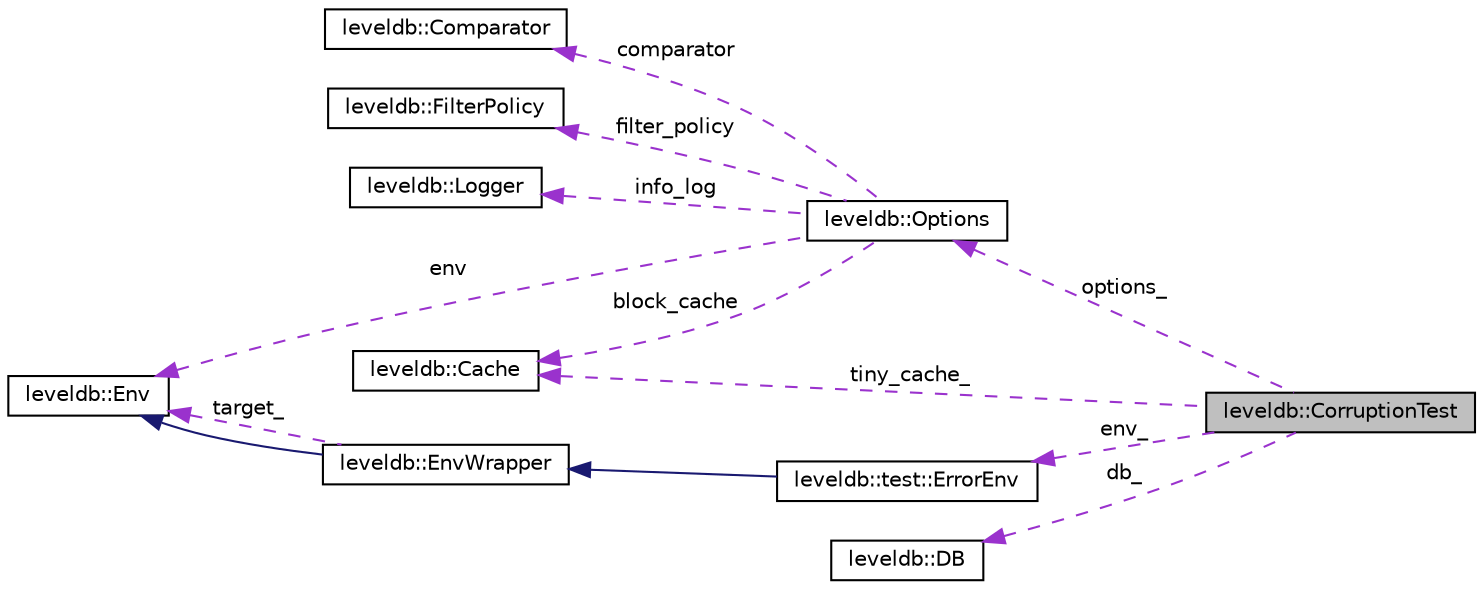 digraph "leveldb::CorruptionTest"
{
  edge [fontname="Helvetica",fontsize="10",labelfontname="Helvetica",labelfontsize="10"];
  node [fontname="Helvetica",fontsize="10",shape=record];
  rankdir="LR";
  Node1 [label="leveldb::CorruptionTest",height=0.2,width=0.4,color="black", fillcolor="grey75", style="filled" fontcolor="black"];
  Node2 -> Node1 [dir="back",color="darkorchid3",fontsize="10",style="dashed",label=" options_" ,fontname="Helvetica"];
  Node2 [label="leveldb::Options",height=0.2,width=0.4,color="black", fillcolor="white", style="filled",URL="$structleveldb_1_1_options.html"];
  Node3 -> Node2 [dir="back",color="darkorchid3",fontsize="10",style="dashed",label=" filter_policy" ,fontname="Helvetica"];
  Node3 [label="leveldb::FilterPolicy",height=0.2,width=0.4,color="black", fillcolor="white", style="filled",URL="$classleveldb_1_1_filter_policy.html"];
  Node4 -> Node2 [dir="back",color="darkorchid3",fontsize="10",style="dashed",label=" info_log" ,fontname="Helvetica"];
  Node4 [label="leveldb::Logger",height=0.2,width=0.4,color="black", fillcolor="white", style="filled",URL="$classleveldb_1_1_logger.html"];
  Node5 -> Node2 [dir="back",color="darkorchid3",fontsize="10",style="dashed",label=" env" ,fontname="Helvetica"];
  Node5 [label="leveldb::Env",height=0.2,width=0.4,color="black", fillcolor="white", style="filled",URL="$classleveldb_1_1_env.html"];
  Node6 -> Node2 [dir="back",color="darkorchid3",fontsize="10",style="dashed",label=" comparator" ,fontname="Helvetica"];
  Node6 [label="leveldb::Comparator",height=0.2,width=0.4,color="black", fillcolor="white", style="filled",URL="$structleveldb_1_1_comparator.html"];
  Node7 -> Node2 [dir="back",color="darkorchid3",fontsize="10",style="dashed",label=" block_cache" ,fontname="Helvetica"];
  Node7 [label="leveldb::Cache",height=0.2,width=0.4,color="black", fillcolor="white", style="filled",URL="$classleveldb_1_1_cache.html"];
  Node8 -> Node1 [dir="back",color="darkorchid3",fontsize="10",style="dashed",label=" env_" ,fontname="Helvetica"];
  Node8 [label="leveldb::test::ErrorEnv",height=0.2,width=0.4,color="black", fillcolor="white", style="filled",URL="$classleveldb_1_1test_1_1_error_env.html"];
  Node9 -> Node8 [dir="back",color="midnightblue",fontsize="10",style="solid",fontname="Helvetica"];
  Node9 [label="leveldb::EnvWrapper",height=0.2,width=0.4,color="black", fillcolor="white", style="filled",URL="$classleveldb_1_1_env_wrapper.html"];
  Node5 -> Node9 [dir="back",color="midnightblue",fontsize="10",style="solid",fontname="Helvetica"];
  Node5 -> Node9 [dir="back",color="darkorchid3",fontsize="10",style="dashed",label=" target_" ,fontname="Helvetica"];
  Node10 -> Node1 [dir="back",color="darkorchid3",fontsize="10",style="dashed",label=" db_" ,fontname="Helvetica"];
  Node10 [label="leveldb::DB",height=0.2,width=0.4,color="black", fillcolor="white", style="filled",URL="$classleveldb_1_1_d_b.html"];
  Node7 -> Node1 [dir="back",color="darkorchid3",fontsize="10",style="dashed",label=" tiny_cache_" ,fontname="Helvetica"];
}
